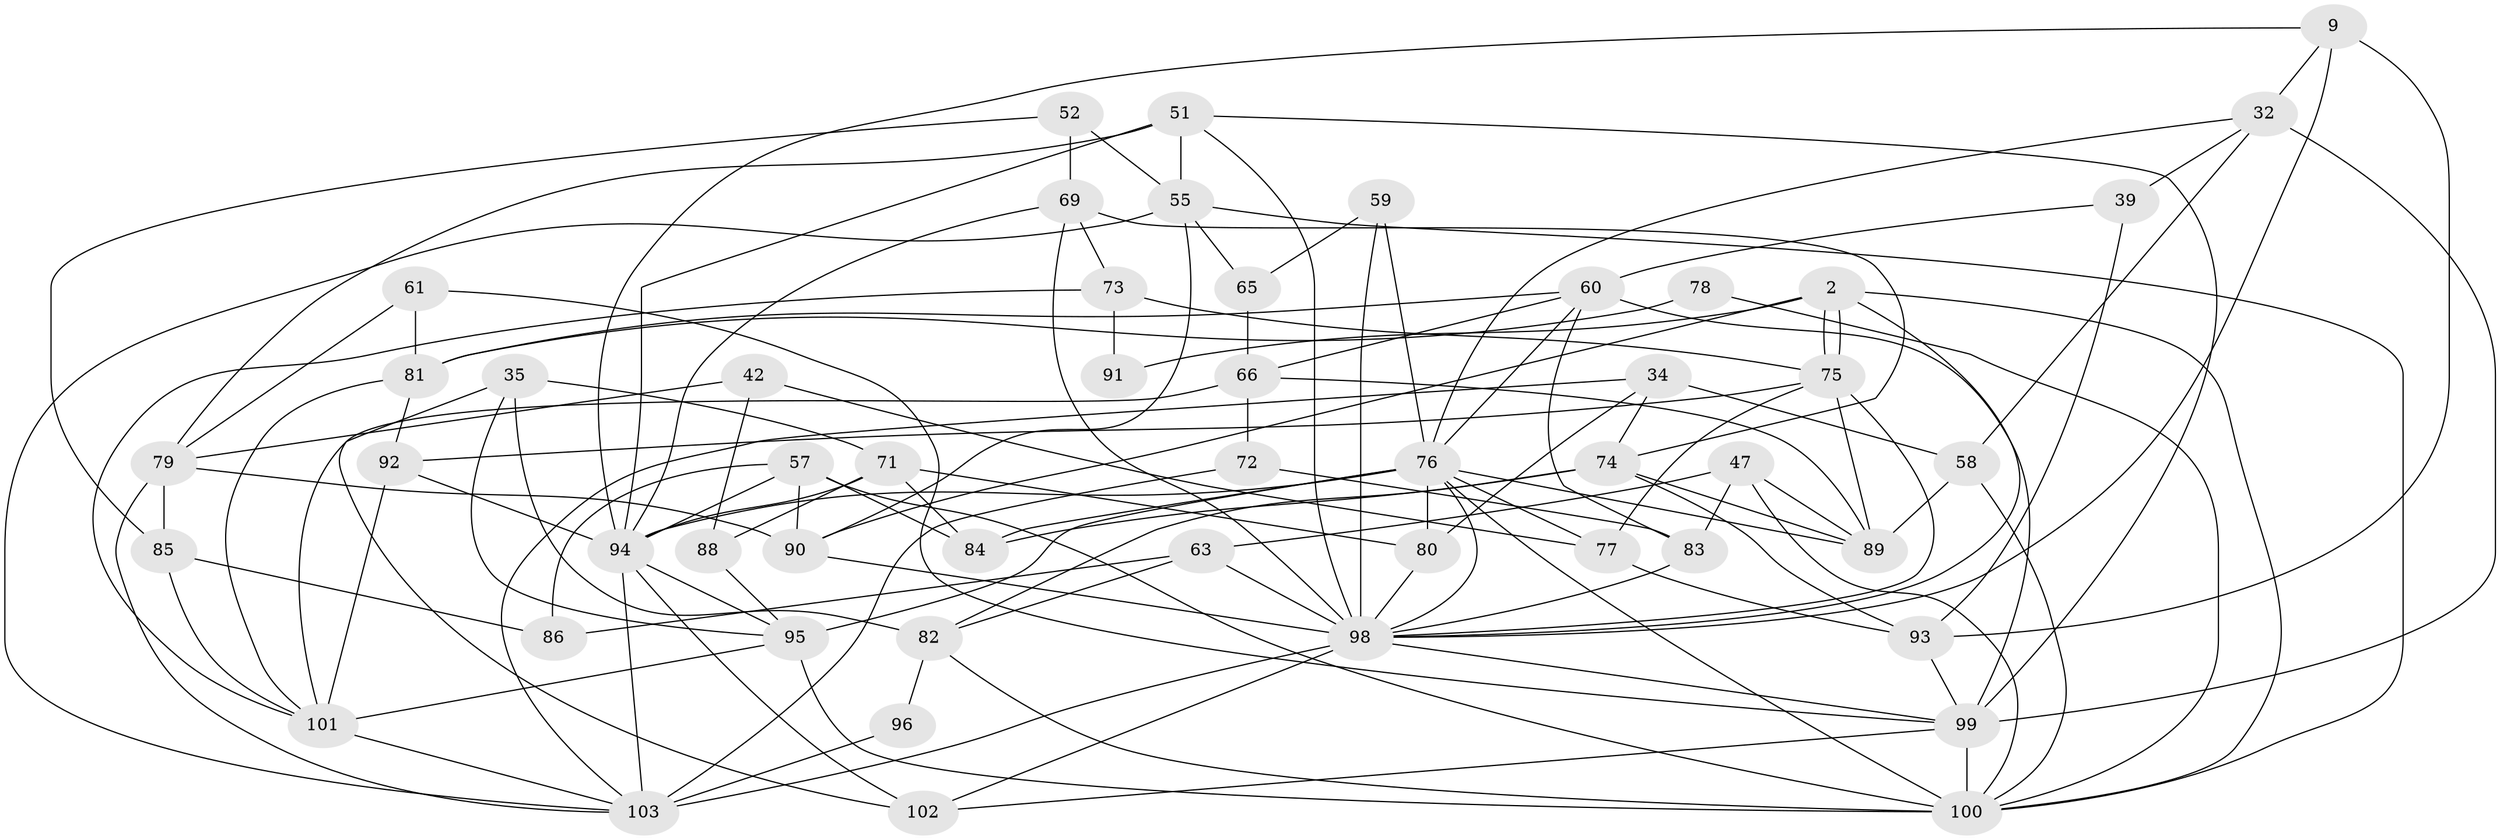 // original degree distribution, {4: 0.2912621359223301, 8: 0.009708737864077669, 3: 0.32038834951456313, 5: 0.1941747572815534, 2: 0.07766990291262135, 6: 0.07766990291262135, 7: 0.02912621359223301}
// Generated by graph-tools (version 1.1) at 2025/49/03/09/25 04:49:58]
// undirected, 51 vertices, 128 edges
graph export_dot {
graph [start="1"]
  node [color=gray90,style=filled];
  2;
  9;
  32;
  34;
  35;
  39;
  42 [super="+22"];
  47;
  51 [super="+29"];
  52;
  55 [super="+40"];
  57;
  58 [super="+19"];
  59;
  60 [super="+49"];
  61;
  63 [super="+3"];
  65;
  66 [super="+23"];
  69 [super="+48"];
  71 [super="+21"];
  72;
  73;
  74 [super="+41"];
  75 [super="+62"];
  76 [super="+16+67"];
  77 [super="+43"];
  78;
  79 [super="+28"];
  80 [super="+44"];
  81 [super="+54"];
  82 [super="+8"];
  83 [super="+31"];
  84;
  85;
  86;
  88;
  89 [super="+37+68"];
  90 [super="+25"];
  91;
  92;
  93;
  94 [super="+87"];
  95 [super="+24+7"];
  96;
  98 [super="+70"];
  99 [super="+12+13+38"];
  100 [super="+14+46"];
  101 [super="+53"];
  102;
  103 [super="+6+17+64+97+33"];
  2 -- 75 [weight=3];
  2 -- 75;
  2 -- 90;
  2 -- 91;
  2 -- 100;
  2 -- 98;
  9 -- 94;
  9 -- 32;
  9 -- 93;
  9 -- 98;
  32 -- 39;
  32 -- 58;
  32 -- 76;
  32 -- 99;
  34 -- 74 [weight=2];
  34 -- 80 [weight=2];
  34 -- 58;
  34 -- 103;
  35 -- 71;
  35 -- 102;
  35 -- 82;
  35 -- 95;
  39 -- 93;
  39 -- 60;
  42 -- 77;
  42 -- 88 [weight=2];
  42 -- 79;
  47 -- 63;
  47 -- 89 [weight=2];
  47 -- 83;
  47 -- 100;
  51 -- 94;
  51 -- 98;
  51 -- 99;
  51 -- 55;
  51 -- 79;
  52 -- 85;
  52 -- 69;
  52 -- 55;
  55 -- 103;
  55 -- 100;
  55 -- 65;
  55 -- 90;
  57 -- 84;
  57 -- 86;
  57 -- 100 [weight=2];
  57 -- 90;
  57 -- 94;
  58 -- 100 [weight=2];
  58 -- 89;
  59 -- 65;
  59 -- 98 [weight=2];
  59 -- 76;
  60 -- 83 [weight=2];
  60 -- 66;
  60 -- 99 [weight=2];
  60 -- 81;
  60 -- 76;
  61 -- 99;
  61 -- 79;
  61 -- 81;
  63 -- 82;
  63 -- 86;
  63 -- 98;
  65 -- 66;
  66 -- 101;
  66 -- 72;
  66 -- 89;
  69 -- 73;
  69 -- 74;
  69 -- 94;
  69 -- 98;
  71 -- 88;
  71 -- 80;
  71 -- 94;
  71 -- 84;
  72 -- 83;
  72 -- 103;
  73 -- 91;
  73 -- 101;
  73 -- 75;
  74 -- 82;
  74 -- 84;
  74 -- 89;
  74 -- 93;
  75 -- 77;
  75 -- 98 [weight=3];
  75 -- 92 [weight=2];
  75 -- 89;
  76 -- 98 [weight=2];
  76 -- 95 [weight=2];
  76 -- 77;
  76 -- 100;
  76 -- 80;
  76 -- 84;
  76 -- 89 [weight=2];
  76 -- 94;
  77 -- 93;
  78 -- 100;
  78 -- 81;
  79 -- 90;
  79 -- 103 [weight=2];
  79 -- 85;
  80 -- 98;
  81 -- 101;
  81 -- 92;
  82 -- 96;
  82 -- 100;
  83 -- 98;
  85 -- 86;
  85 -- 101;
  88 -- 95;
  90 -- 98;
  92 -- 101 [weight=2];
  92 -- 94;
  93 -- 99;
  94 -- 103 [weight=2];
  94 -- 102;
  94 -- 95;
  95 -- 101;
  95 -- 100;
  96 -- 103;
  98 -- 102;
  98 -- 103 [weight=5];
  98 -- 99;
  99 -- 100 [weight=2];
  99 -- 102;
  101 -- 103;
}
